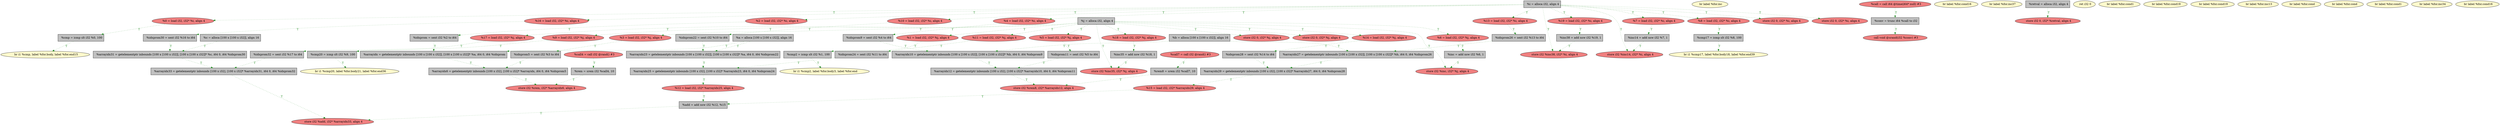 
digraph G {


node105 [fillcolor=grey,label="  %arrayidx31 = getelementptr inbounds [100 x [100 x i32]], [100 x [100 x i32]]* %c, i64 0, i64 %idxprom30",shape=rectangle,style=filled ]
node103 [fillcolor=lightcoral,label="  %16 = load i32, i32* %i, align 4",shape=ellipse,style=filled ]
node101 [fillcolor=grey,label="  %arrayidx27 = getelementptr inbounds [100 x [100 x i32]], [100 x [100 x i32]]* %b, i64 0, i64 %idxprom26",shape=rectangle,style=filled ]
node100 [fillcolor=grey,label="  %idxprom26 = sext i32 %13 to i64",shape=rectangle,style=filled ]
node97 [fillcolor=lightcoral,label="  %11 = load i32, i32* %j, align 4",shape=ellipse,style=filled ]
node99 [fillcolor=lemonchiffon,label="  br label %for.inc",shape=ellipse,style=filled ]
node96 [fillcolor=lightcoral,label="  %0 = load i32, i32* %i, align 4",shape=ellipse,style=filled ]
node95 [fillcolor=lightcoral,label="  %12 = load i32, i32* %arrayidx25, align 4",shape=ellipse,style=filled ]
node93 [fillcolor=lightcoral,label="  %10 = load i32, i32* %i, align 4",shape=ellipse,style=filled ]
node46 [fillcolor=lemonchiffon,label="  br i1 %cmp2, label %for.body3, label %for.end",shape=ellipse,style=filled ]
node34 [fillcolor=lightcoral,label="  %1 = load i32, i32* %j, align 4",shape=ellipse,style=filled ]
node56 [fillcolor=grey,label="  %arrayidx6 = getelementptr inbounds [100 x i32], [100 x i32]* %arrayidx, i64 0, i64 %idxprom5",shape=rectangle,style=filled ]
node42 [fillcolor=grey,label="  %rem8 = srem i32 %call7, 10",shape=rectangle,style=filled ]
node32 [fillcolor=grey,label="  %i = alloca i32, align 4",shape=rectangle,style=filled ]
node68 [fillcolor=lightcoral,label="  %call = call i64 @time(i64* null) #3",shape=ellipse,style=filled ]
node38 [fillcolor=lemonchiffon,label="  br label %for.cond16",shape=ellipse,style=filled ]
node33 [fillcolor=grey,label="  %inc38 = add nsw i32 %19, 1",shape=rectangle,style=filled ]
node102 [fillcolor=lightcoral,label="  %14 = load i32, i32* %j, align 4",shape=ellipse,style=filled ]
node53 [fillcolor=lemonchiffon,label="  br i1 %cmp, label %for.body, label %for.end15",shape=ellipse,style=filled ]
node43 [fillcolor=lightcoral,label="  %5 = load i32, i32* %j, align 4",shape=ellipse,style=filled ]
node40 [fillcolor=grey,label="  %arrayidx10 = getelementptr inbounds [100 x [100 x i32]], [100 x [100 x i32]]* %b, i64 0, i64 %idxprom9",shape=rectangle,style=filled ]
node41 [fillcolor=grey,label="  %arrayidx23 = getelementptr inbounds [100 x [100 x i32]], [100 x [100 x i32]]* %a, i64 0, i64 %idxprom22",shape=rectangle,style=filled ]
node62 [fillcolor=lightcoral,label="  %2 = load i32, i32* %i, align 4",shape=ellipse,style=filled ]
node50 [fillcolor=lightcoral,label="  call void @srand(i32 %conv) #3",shape=ellipse,style=filled ]
node22 [fillcolor=lightcoral,label="  %18 = load i32, i32* %j, align 4",shape=ellipse,style=filled ]
node57 [fillcolor=lightcoral,label="  %6 = load i32, i32* %j, align 4",shape=ellipse,style=filled ]
node24 [fillcolor=grey,label="  %arrayidx33 = getelementptr inbounds [100 x i32], [100 x i32]* %arrayidx31, i64 0, i64 %idxprom32",shape=rectangle,style=filled ]
node18 [fillcolor=lemonchiffon,label="  br label %for.inc37",shape=ellipse,style=filled ]
node39 [fillcolor=grey,label="  %inc = add nsw i32 %6, 1",shape=rectangle,style=filled ]
node45 [fillcolor=lightcoral,label="  store i32 %add, i32* %arrayidx33, align 4",shape=ellipse,style=filled ]
node31 [fillcolor=grey,label="  %rem = srem i32 %call4, 10",shape=rectangle,style=filled ]
node17 [fillcolor=lightcoral,label="  %19 = load i32, i32* %i, align 4",shape=ellipse,style=filled ]
node104 [fillcolor=grey,label="  %idxprom30 = sext i32 %16 to i64",shape=rectangle,style=filled ]
node72 [fillcolor=lightcoral,label="  %15 = load i32, i32* %arrayidx29, align 4",shape=ellipse,style=filled ]
node92 [fillcolor=grey,label="  %idxprom22 = sext i32 %10 to i64",shape=rectangle,style=filled ]
node70 [fillcolor=lightcoral,label="  %7 = load i32, i32* %i, align 4",shape=ellipse,style=filled ]
node36 [fillcolor=grey,label="  %b = alloca [100 x [100 x i32]], align 16",shape=rectangle,style=filled ]
node52 [fillcolor=grey,label="  %retval = alloca i32, align 4",shape=rectangle,style=filled ]
node20 [fillcolor=lightcoral,label="  store i32 %inc35, i32* %j, align 4",shape=ellipse,style=filled ]
node26 [fillcolor=grey,label="  %idxprom9 = sext i32 %4 to i64",shape=rectangle,style=filled ]
node29 [fillcolor=grey,label="  %arrayidx = getelementptr inbounds [100 x [100 x i32]], [100 x [100 x i32]]* %a, i64 0, i64 %idxprom",shape=rectangle,style=filled ]
node35 [fillcolor=lightcoral,label="  %3 = load i32, i32* %j, align 4",shape=ellipse,style=filled ]
node49 [fillcolor=lightcoral,label="  %call7 = call i32 @rand() #3",shape=ellipse,style=filled ]
node64 [fillcolor=lightcoral,label="  %8 = load i32, i32* %i, align 4",shape=ellipse,style=filled ]
node73 [fillcolor=lightcoral,label="  store i32 %rem8, i32* %arrayidx12, align 4",shape=ellipse,style=filled ]
node89 [fillcolor=lightcoral,label="  store i32 %rem, i32* %arrayidx6, align 4",shape=ellipse,style=filled ]
node15 [fillcolor=lemonchiffon,label="  ret i32 0",shape=ellipse,style=filled ]
node16 [fillcolor=lightcoral,label="  store i32 %inc38, i32* %i, align 4",shape=ellipse,style=filled ]
node27 [fillcolor=lightcoral,label="  %4 = load i32, i32* %i, align 4",shape=ellipse,style=filled ]
node28 [fillcolor=grey,label="  %c = alloca [100 x [100 x i32]], align 16",shape=rectangle,style=filled ]
node30 [fillcolor=grey,label="  %idxprom5 = sext i32 %3 to i64",shape=rectangle,style=filled ]
node37 [fillcolor=grey,label="  %a = alloca [100 x [100 x i32]], align 16",shape=rectangle,style=filled ]
node51 [fillcolor=lemonchiffon,label="  br label %for.cond1",shape=ellipse,style=filled ]
node47 [fillcolor=lightcoral,label="  store i32 0, i32* %retval, align 4",shape=ellipse,style=filled ]
node91 [fillcolor=lightcoral,label="  %9 = load i32, i32* %j, align 4",shape=ellipse,style=filled ]
node85 [fillcolor=grey,label="  %cmp17 = icmp slt i32 %8, 100",shape=rectangle,style=filled ]
node55 [fillcolor=grey,label="  %idxprom28 = sext i32 %14 to i64",shape=rectangle,style=filled ]
node58 [fillcolor=lightcoral,label="  %13 = load i32, i32* %i, align 4",shape=ellipse,style=filled ]
node59 [fillcolor=lemonchiffon,label="  br label %for.cond19",shape=ellipse,style=filled ]
node60 [fillcolor=grey,label="  %idxprom24 = sext i32 %11 to i64",shape=rectangle,style=filled ]
node19 [fillcolor=lemonchiffon,label="  br label %for.cond19",shape=ellipse,style=filled ]
node63 [fillcolor=grey,label="  %cmp2 = icmp slt i32 %1, 100",shape=rectangle,style=filled ]
node76 [fillcolor=lemonchiffon,label="  br label %for.inc13",shape=ellipse,style=filled ]
node65 [fillcolor=grey,label="  %conv = trunc i64 %call to i32",shape=rectangle,style=filled ]
node44 [fillcolor=lightcoral,label="  %17 = load i32, i32* %j, align 4",shape=ellipse,style=filled ]
node66 [fillcolor=lightcoral,label="  store i32 0, i32* %j, align 4",shape=ellipse,style=filled ]
node21 [fillcolor=grey,label="  %inc35 = add nsw i32 %18, 1",shape=rectangle,style=filled ]
node25 [fillcolor=lemonchiffon,label="  br i1 %cmp20, label %for.body21, label %for.end36",shape=ellipse,style=filled ]
node69 [fillcolor=grey,label="  %arrayidx12 = getelementptr inbounds [100 x i32], [100 x i32]* %arrayidx10, i64 0, i64 %idxprom11",shape=rectangle,style=filled ]
node94 [fillcolor=grey,label="  %add = add nsw i32 %12, %15",shape=rectangle,style=filled ]
node81 [fillcolor=lemonchiffon,label="  br label %for.cond",shape=ellipse,style=filled ]
node98 [fillcolor=grey,label="  %arrayidx25 = getelementptr inbounds [100 x i32], [100 x i32]* %arrayidx23, i64 0, i64 %idxprom24",shape=rectangle,style=filled ]
node71 [fillcolor=grey,label="  %cmp20 = icmp slt i32 %9, 100",shape=rectangle,style=filled ]
node61 [fillcolor=lemonchiffon,label="  br label %for.cond",shape=ellipse,style=filled ]
node74 [fillcolor=lightcoral,label="  store i32 %inc, i32* %j, align 4",shape=ellipse,style=filled ]
node75 [fillcolor=lemonchiffon,label="  br label %for.cond1",shape=ellipse,style=filled ]
node86 [fillcolor=lemonchiffon,label="  br i1 %cmp17, label %for.body18, label %for.end39",shape=ellipse,style=filled ]
node90 [fillcolor=lightcoral,label="  %call4 = call i32 @rand() #3",shape=ellipse,style=filled ]
node77 [fillcolor=grey,label="  %inc14 = add nsw i32 %7, 1",shape=rectangle,style=filled ]
node78 [fillcolor=lightcoral,label="  store i32 %inc14, i32* %i, align 4",shape=ellipse,style=filled ]
node54 [fillcolor=lightcoral,label="  store i32 0, i32* %i, align 4",shape=ellipse,style=filled ]
node79 [fillcolor=grey,label="  %idxprom32 = sext i32 %17 to i64",shape=rectangle,style=filled ]
node67 [fillcolor=grey,label="  %idxprom11 = sext i32 %5 to i64",shape=rectangle,style=filled ]
node80 [fillcolor=grey,label="  %cmp = icmp slt i32 %0, 100",shape=rectangle,style=filled ]
node82 [fillcolor=grey,label="  %idxprom = sext i32 %2 to i64",shape=rectangle,style=filled ]
node23 [fillcolor=lemonchiffon,label="  br label %for.inc34",shape=ellipse,style=filled ]
node83 [fillcolor=lightcoral,label="  store i32 0, i32* %i, align 4",shape=ellipse,style=filled ]
node84 [fillcolor=lemonchiffon,label="  br label %for.cond16",shape=ellipse,style=filled ]
node87 [fillcolor=grey,label="  %arrayidx29 = getelementptr inbounds [100 x i32], [100 x i32]* %arrayidx27, i64 0, i64 %idxprom28",shape=rectangle,style=filled ]
node48 [fillcolor=grey,label="  %j = alloca i32, align 4",shape=rectangle,style=filled ]
node88 [fillcolor=lightcoral,label="  store i32 0, i32* %j, align 4",shape=ellipse,style=filled ]

node103->node104 [style=dotted,color=forestgreen,label="T",fontcolor=forestgreen ]
node64->node85 [style=dotted,color=forestgreen,label="T",fontcolor=forestgreen ]
node70->node77 [style=dotted,color=forestgreen,label="T",fontcolor=forestgreen ]
node87->node72 [style=dotted,color=forestgreen,label="T",fontcolor=forestgreen ]
node102->node55 [style=dotted,color=forestgreen,label="T",fontcolor=forestgreen ]
node36->node40 [style=dotted,color=forestgreen,label="T",fontcolor=forestgreen ]
node32->node64 [style=dotted,color=forestgreen,label="T",fontcolor=forestgreen ]
node92->node41 [style=dotted,color=forestgreen,label="T",fontcolor=forestgreen ]
node32->node103 [style=dotted,color=forestgreen,label="T",fontcolor=forestgreen ]
node32->node16 [style=dotted,color=forestgreen,label="T",fontcolor=forestgreen ]
node48->node88 [style=dotted,color=forestgreen,label="T",fontcolor=forestgreen ]
node56->node89 [style=dotted,color=forestgreen,label="T",fontcolor=forestgreen ]
node43->node67 [style=dotted,color=forestgreen,label="T",fontcolor=forestgreen ]
node63->node46 [style=dotted,color=forestgreen,label="T",fontcolor=forestgreen ]
node48->node35 [style=dotted,color=forestgreen,label="T",fontcolor=forestgreen ]
node32->node96 [style=dotted,color=forestgreen,label="T",fontcolor=forestgreen ]
node58->node100 [style=dotted,color=forestgreen,label="T",fontcolor=forestgreen ]
node65->node50 [style=dotted,color=forestgreen,label="T",fontcolor=forestgreen ]
node60->node98 [style=dotted,color=forestgreen,label="T",fontcolor=forestgreen ]
node34->node63 [style=dotted,color=forestgreen,label="T",fontcolor=forestgreen ]
node48->node74 [style=dotted,color=forestgreen,label="T",fontcolor=forestgreen ]
node21->node20 [style=dotted,color=forestgreen,label="T",fontcolor=forestgreen ]
node90->node31 [style=dotted,color=forestgreen,label="T",fontcolor=forestgreen ]
node100->node101 [style=dotted,color=forestgreen,label="T",fontcolor=forestgreen ]
node32->node93 [style=dotted,color=forestgreen,label="T",fontcolor=forestgreen ]
node105->node24 [style=dotted,color=forestgreen,label="T",fontcolor=forestgreen ]
node32->node62 [style=dotted,color=forestgreen,label="T",fontcolor=forestgreen ]
node82->node29 [style=dotted,color=forestgreen,label="T",fontcolor=forestgreen ]
node55->node87 [style=dotted,color=forestgreen,label="T",fontcolor=forestgreen ]
node48->node57 [style=dotted,color=forestgreen,label="T",fontcolor=forestgreen ]
node104->node105 [style=dotted,color=forestgreen,label="T",fontcolor=forestgreen ]
node95->node94 [style=dotted,color=forestgreen,label="T",fontcolor=forestgreen ]
node22->node21 [style=dotted,color=forestgreen,label="T",fontcolor=forestgreen ]
node94->node45 [style=dotted,color=forestgreen,label="T",fontcolor=forestgreen ]
node79->node24 [style=dotted,color=forestgreen,label="T",fontcolor=forestgreen ]
node91->node71 [style=dotted,color=forestgreen,label="T",fontcolor=forestgreen ]
node101->node87 [style=dotted,color=forestgreen,label="T",fontcolor=forestgreen ]
node96->node80 [style=dotted,color=forestgreen,label="T",fontcolor=forestgreen ]
node93->node92 [style=dotted,color=forestgreen,label="T",fontcolor=forestgreen ]
node24->node45 [style=dotted,color=forestgreen,label="T",fontcolor=forestgreen ]
node85->node86 [style=dotted,color=forestgreen,label="T",fontcolor=forestgreen ]
node36->node101 [style=dotted,color=forestgreen,label="T",fontcolor=forestgreen ]
node33->node16 [style=dotted,color=forestgreen,label="T",fontcolor=forestgreen ]
node77->node78 [style=dotted,color=forestgreen,label="T",fontcolor=forestgreen ]
node48->node44 [style=dotted,color=forestgreen,label="T",fontcolor=forestgreen ]
node80->node53 [style=dotted,color=forestgreen,label="T",fontcolor=forestgreen ]
node48->node20 [style=dotted,color=forestgreen,label="T",fontcolor=forestgreen ]
node49->node42 [style=dotted,color=forestgreen,label="T",fontcolor=forestgreen ]
node29->node56 [style=dotted,color=forestgreen,label="T",fontcolor=forestgreen ]
node48->node34 [style=dotted,color=forestgreen,label="T",fontcolor=forestgreen ]
node68->node65 [style=dotted,color=forestgreen,label="T",fontcolor=forestgreen ]
node30->node56 [style=dotted,color=forestgreen,label="T",fontcolor=forestgreen ]
node28->node105 [style=dotted,color=forestgreen,label="T",fontcolor=forestgreen ]
node32->node70 [style=dotted,color=forestgreen,label="T",fontcolor=forestgreen ]
node48->node43 [style=dotted,color=forestgreen,label="T",fontcolor=forestgreen ]
node27->node26 [style=dotted,color=forestgreen,label="T",fontcolor=forestgreen ]
node32->node54 [style=dotted,color=forestgreen,label="T",fontcolor=forestgreen ]
node44->node79 [style=dotted,color=forestgreen,label="T",fontcolor=forestgreen ]
node37->node29 [style=dotted,color=forestgreen,label="T",fontcolor=forestgreen ]
node48->node97 [style=dotted,color=forestgreen,label="T",fontcolor=forestgreen ]
node32->node58 [style=dotted,color=forestgreen,label="T",fontcolor=forestgreen ]
node32->node17 [style=dotted,color=forestgreen,label="T",fontcolor=forestgreen ]
node31->node89 [style=dotted,color=forestgreen,label="T",fontcolor=forestgreen ]
node17->node33 [style=dotted,color=forestgreen,label="T",fontcolor=forestgreen ]
node48->node91 [style=dotted,color=forestgreen,label="T",fontcolor=forestgreen ]
node42->node73 [style=dotted,color=forestgreen,label="T",fontcolor=forestgreen ]
node37->node41 [style=dotted,color=forestgreen,label="T",fontcolor=forestgreen ]
node32->node27 [style=dotted,color=forestgreen,label="T",fontcolor=forestgreen ]
node48->node102 [style=dotted,color=forestgreen,label="T",fontcolor=forestgreen ]
node48->node22 [style=dotted,color=forestgreen,label="T",fontcolor=forestgreen ]
node72->node94 [style=dotted,color=forestgreen,label="T",fontcolor=forestgreen ]
node71->node25 [style=dotted,color=forestgreen,label="T",fontcolor=forestgreen ]
node97->node60 [style=dotted,color=forestgreen,label="T",fontcolor=forestgreen ]
node48->node66 [style=dotted,color=forestgreen,label="T",fontcolor=forestgreen ]
node62->node82 [style=dotted,color=forestgreen,label="T",fontcolor=forestgreen ]
node39->node74 [style=dotted,color=forestgreen,label="T",fontcolor=forestgreen ]
node35->node30 [style=dotted,color=forestgreen,label="T",fontcolor=forestgreen ]
node41->node98 [style=dotted,color=forestgreen,label="T",fontcolor=forestgreen ]
node40->node69 [style=dotted,color=forestgreen,label="T",fontcolor=forestgreen ]
node26->node40 [style=dotted,color=forestgreen,label="T",fontcolor=forestgreen ]
node52->node47 [style=dotted,color=forestgreen,label="T",fontcolor=forestgreen ]
node32->node83 [style=dotted,color=forestgreen,label="T",fontcolor=forestgreen ]
node67->node69 [style=dotted,color=forestgreen,label="T",fontcolor=forestgreen ]
node69->node73 [style=dotted,color=forestgreen,label="T",fontcolor=forestgreen ]
node57->node39 [style=dotted,color=forestgreen,label="T",fontcolor=forestgreen ]
node32->node78 [style=dotted,color=forestgreen,label="T",fontcolor=forestgreen ]
node98->node95 [style=dotted,color=forestgreen,label="T",fontcolor=forestgreen ]


}
